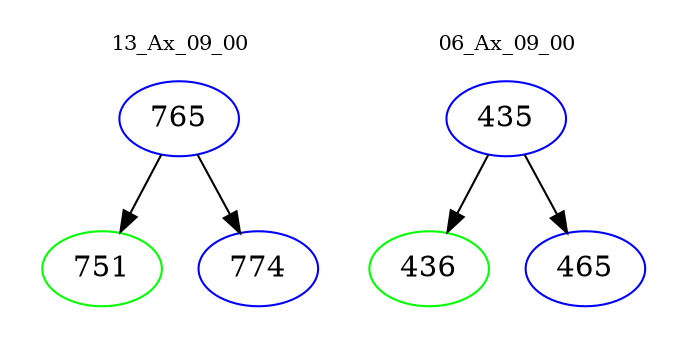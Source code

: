 digraph{
subgraph cluster_0 {
color = white
label = "13_Ax_09_00";
fontsize=10;
T0_765 [label="765", color="blue"]
T0_765 -> T0_751 [color="black"]
T0_751 [label="751", color="green"]
T0_765 -> T0_774 [color="black"]
T0_774 [label="774", color="blue"]
}
subgraph cluster_1 {
color = white
label = "06_Ax_09_00";
fontsize=10;
T1_435 [label="435", color="blue"]
T1_435 -> T1_436 [color="black"]
T1_436 [label="436", color="green"]
T1_435 -> T1_465 [color="black"]
T1_465 [label="465", color="blue"]
}
}
